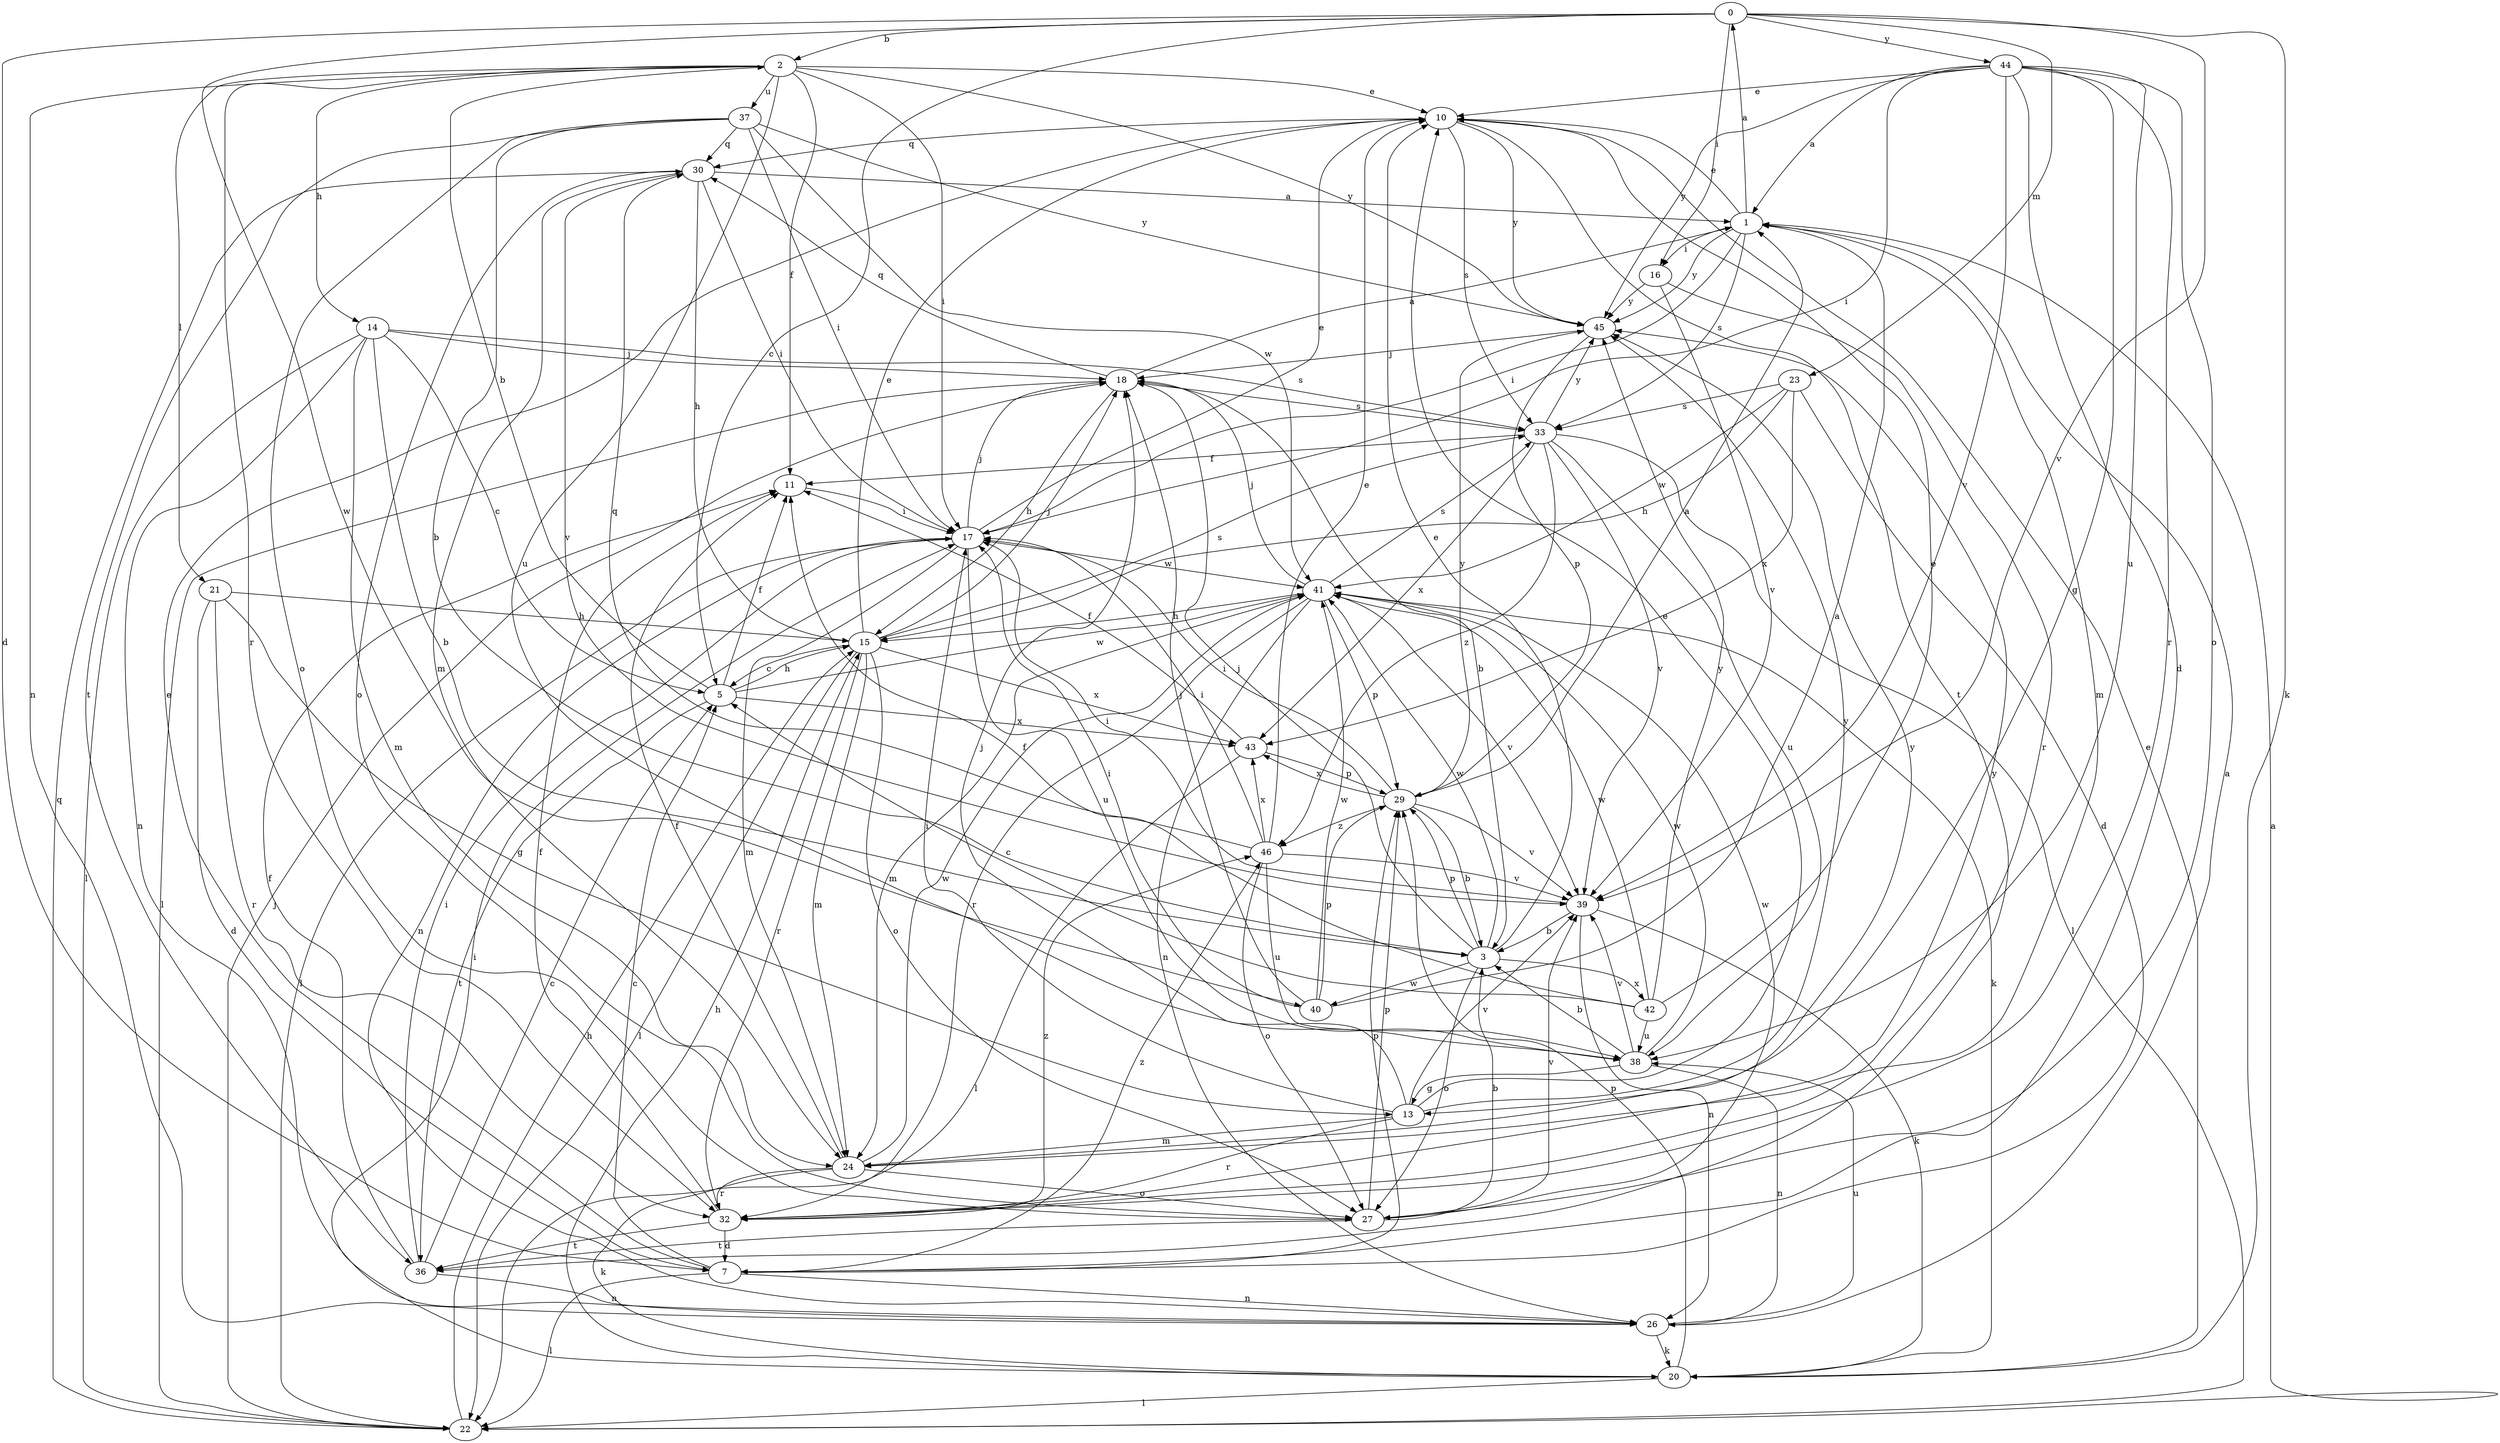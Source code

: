strict digraph  {
0;
1;
2;
3;
5;
7;
10;
11;
13;
14;
15;
16;
17;
18;
20;
21;
22;
23;
24;
26;
27;
29;
30;
32;
33;
36;
37;
38;
39;
40;
41;
42;
43;
44;
45;
46;
0 -> 2  [label=b];
0 -> 5  [label=c];
0 -> 7  [label=d];
0 -> 16  [label=i];
0 -> 20  [label=k];
0 -> 23  [label=m];
0 -> 39  [label=v];
0 -> 40  [label=w];
0 -> 44  [label=y];
1 -> 0  [label=a];
1 -> 10  [label=e];
1 -> 16  [label=i];
1 -> 17  [label=i];
1 -> 24  [label=m];
1 -> 33  [label=s];
1 -> 45  [label=y];
2 -> 10  [label=e];
2 -> 11  [label=f];
2 -> 14  [label=h];
2 -> 17  [label=i];
2 -> 21  [label=l];
2 -> 26  [label=n];
2 -> 32  [label=r];
2 -> 37  [label=u];
2 -> 38  [label=u];
2 -> 45  [label=y];
3 -> 10  [label=e];
3 -> 18  [label=j];
3 -> 27  [label=o];
3 -> 29  [label=p];
3 -> 40  [label=w];
3 -> 41  [label=w];
3 -> 42  [label=x];
5 -> 2  [label=b];
5 -> 11  [label=f];
5 -> 15  [label=h];
5 -> 36  [label=t];
5 -> 41  [label=w];
5 -> 43  [label=x];
7 -> 5  [label=c];
7 -> 10  [label=e];
7 -> 22  [label=l];
7 -> 26  [label=n];
7 -> 29  [label=p];
7 -> 46  [label=z];
10 -> 30  [label=q];
10 -> 33  [label=s];
10 -> 36  [label=t];
10 -> 45  [label=y];
11 -> 17  [label=i];
13 -> 10  [label=e];
13 -> 17  [label=i];
13 -> 18  [label=j];
13 -> 24  [label=m];
13 -> 32  [label=r];
13 -> 39  [label=v];
13 -> 45  [label=y];
14 -> 3  [label=b];
14 -> 5  [label=c];
14 -> 18  [label=j];
14 -> 22  [label=l];
14 -> 24  [label=m];
14 -> 26  [label=n];
14 -> 33  [label=s];
15 -> 5  [label=c];
15 -> 10  [label=e];
15 -> 18  [label=j];
15 -> 22  [label=l];
15 -> 24  [label=m];
15 -> 27  [label=o];
15 -> 32  [label=r];
15 -> 33  [label=s];
15 -> 43  [label=x];
16 -> 32  [label=r];
16 -> 39  [label=v];
16 -> 45  [label=y];
17 -> 10  [label=e];
17 -> 18  [label=j];
17 -> 22  [label=l];
17 -> 24  [label=m];
17 -> 26  [label=n];
17 -> 38  [label=u];
17 -> 41  [label=w];
18 -> 1  [label=a];
18 -> 3  [label=b];
18 -> 15  [label=h];
18 -> 22  [label=l];
18 -> 30  [label=q];
18 -> 33  [label=s];
20 -> 10  [label=e];
20 -> 15  [label=h];
20 -> 17  [label=i];
20 -> 22  [label=l];
20 -> 29  [label=p];
21 -> 7  [label=d];
21 -> 13  [label=g];
21 -> 15  [label=h];
21 -> 32  [label=r];
22 -> 1  [label=a];
22 -> 15  [label=h];
22 -> 18  [label=j];
22 -> 30  [label=q];
23 -> 7  [label=d];
23 -> 15  [label=h];
23 -> 33  [label=s];
23 -> 41  [label=w];
23 -> 43  [label=x];
24 -> 11  [label=f];
24 -> 20  [label=k];
24 -> 27  [label=o];
24 -> 32  [label=r];
24 -> 41  [label=w];
24 -> 45  [label=y];
26 -> 1  [label=a];
26 -> 20  [label=k];
26 -> 38  [label=u];
27 -> 3  [label=b];
27 -> 29  [label=p];
27 -> 36  [label=t];
27 -> 39  [label=v];
27 -> 41  [label=w];
29 -> 1  [label=a];
29 -> 3  [label=b];
29 -> 17  [label=i];
29 -> 39  [label=v];
29 -> 43  [label=x];
29 -> 45  [label=y];
29 -> 46  [label=z];
30 -> 1  [label=a];
30 -> 15  [label=h];
30 -> 17  [label=i];
30 -> 24  [label=m];
30 -> 27  [label=o];
30 -> 39  [label=v];
32 -> 7  [label=d];
32 -> 11  [label=f];
32 -> 36  [label=t];
32 -> 45  [label=y];
32 -> 46  [label=z];
33 -> 11  [label=f];
33 -> 22  [label=l];
33 -> 38  [label=u];
33 -> 39  [label=v];
33 -> 43  [label=x];
33 -> 45  [label=y];
33 -> 46  [label=z];
36 -> 5  [label=c];
36 -> 11  [label=f];
36 -> 17  [label=i];
36 -> 26  [label=n];
37 -> 3  [label=b];
37 -> 17  [label=i];
37 -> 27  [label=o];
37 -> 30  [label=q];
37 -> 36  [label=t];
37 -> 41  [label=w];
37 -> 45  [label=y];
38 -> 3  [label=b];
38 -> 13  [label=g];
38 -> 26  [label=n];
38 -> 39  [label=v];
38 -> 41  [label=w];
39 -> 3  [label=b];
39 -> 17  [label=i];
39 -> 20  [label=k];
39 -> 26  [label=n];
40 -> 1  [label=a];
40 -> 17  [label=i];
40 -> 18  [label=j];
40 -> 29  [label=p];
40 -> 41  [label=w];
41 -> 15  [label=h];
41 -> 18  [label=j];
41 -> 20  [label=k];
41 -> 24  [label=m];
41 -> 26  [label=n];
41 -> 29  [label=p];
41 -> 32  [label=r];
41 -> 33  [label=s];
41 -> 39  [label=v];
42 -> 5  [label=c];
42 -> 10  [label=e];
42 -> 11  [label=f];
42 -> 38  [label=u];
42 -> 41  [label=w];
42 -> 45  [label=y];
43 -> 11  [label=f];
43 -> 22  [label=l];
43 -> 29  [label=p];
44 -> 1  [label=a];
44 -> 7  [label=d];
44 -> 10  [label=e];
44 -> 13  [label=g];
44 -> 17  [label=i];
44 -> 27  [label=o];
44 -> 32  [label=r];
44 -> 38  [label=u];
44 -> 39  [label=v];
44 -> 45  [label=y];
45 -> 18  [label=j];
45 -> 29  [label=p];
46 -> 10  [label=e];
46 -> 17  [label=i];
46 -> 27  [label=o];
46 -> 30  [label=q];
46 -> 38  [label=u];
46 -> 39  [label=v];
46 -> 43  [label=x];
}
